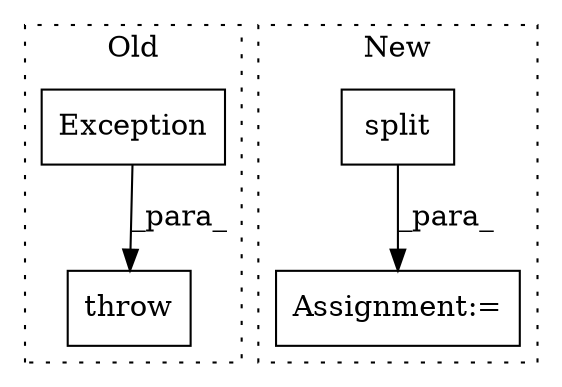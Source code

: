digraph G {
subgraph cluster0 {
1 [label="Exception" a="32" s="7926,8000" l="10,1" shape="box"];
3 [label="throw" a="53" s="7920" l="6" shape="box"];
label = "Old";
style="dotted";
}
subgraph cluster1 {
2 [label="split" a="32" s="7274,7283" l="6,1" shape="box"];
4 [label="Assignment:=" a="7" s="7418,7494" l="57,2" shape="box"];
label = "New";
style="dotted";
}
1 -> 3 [label="_para_"];
2 -> 4 [label="_para_"];
}